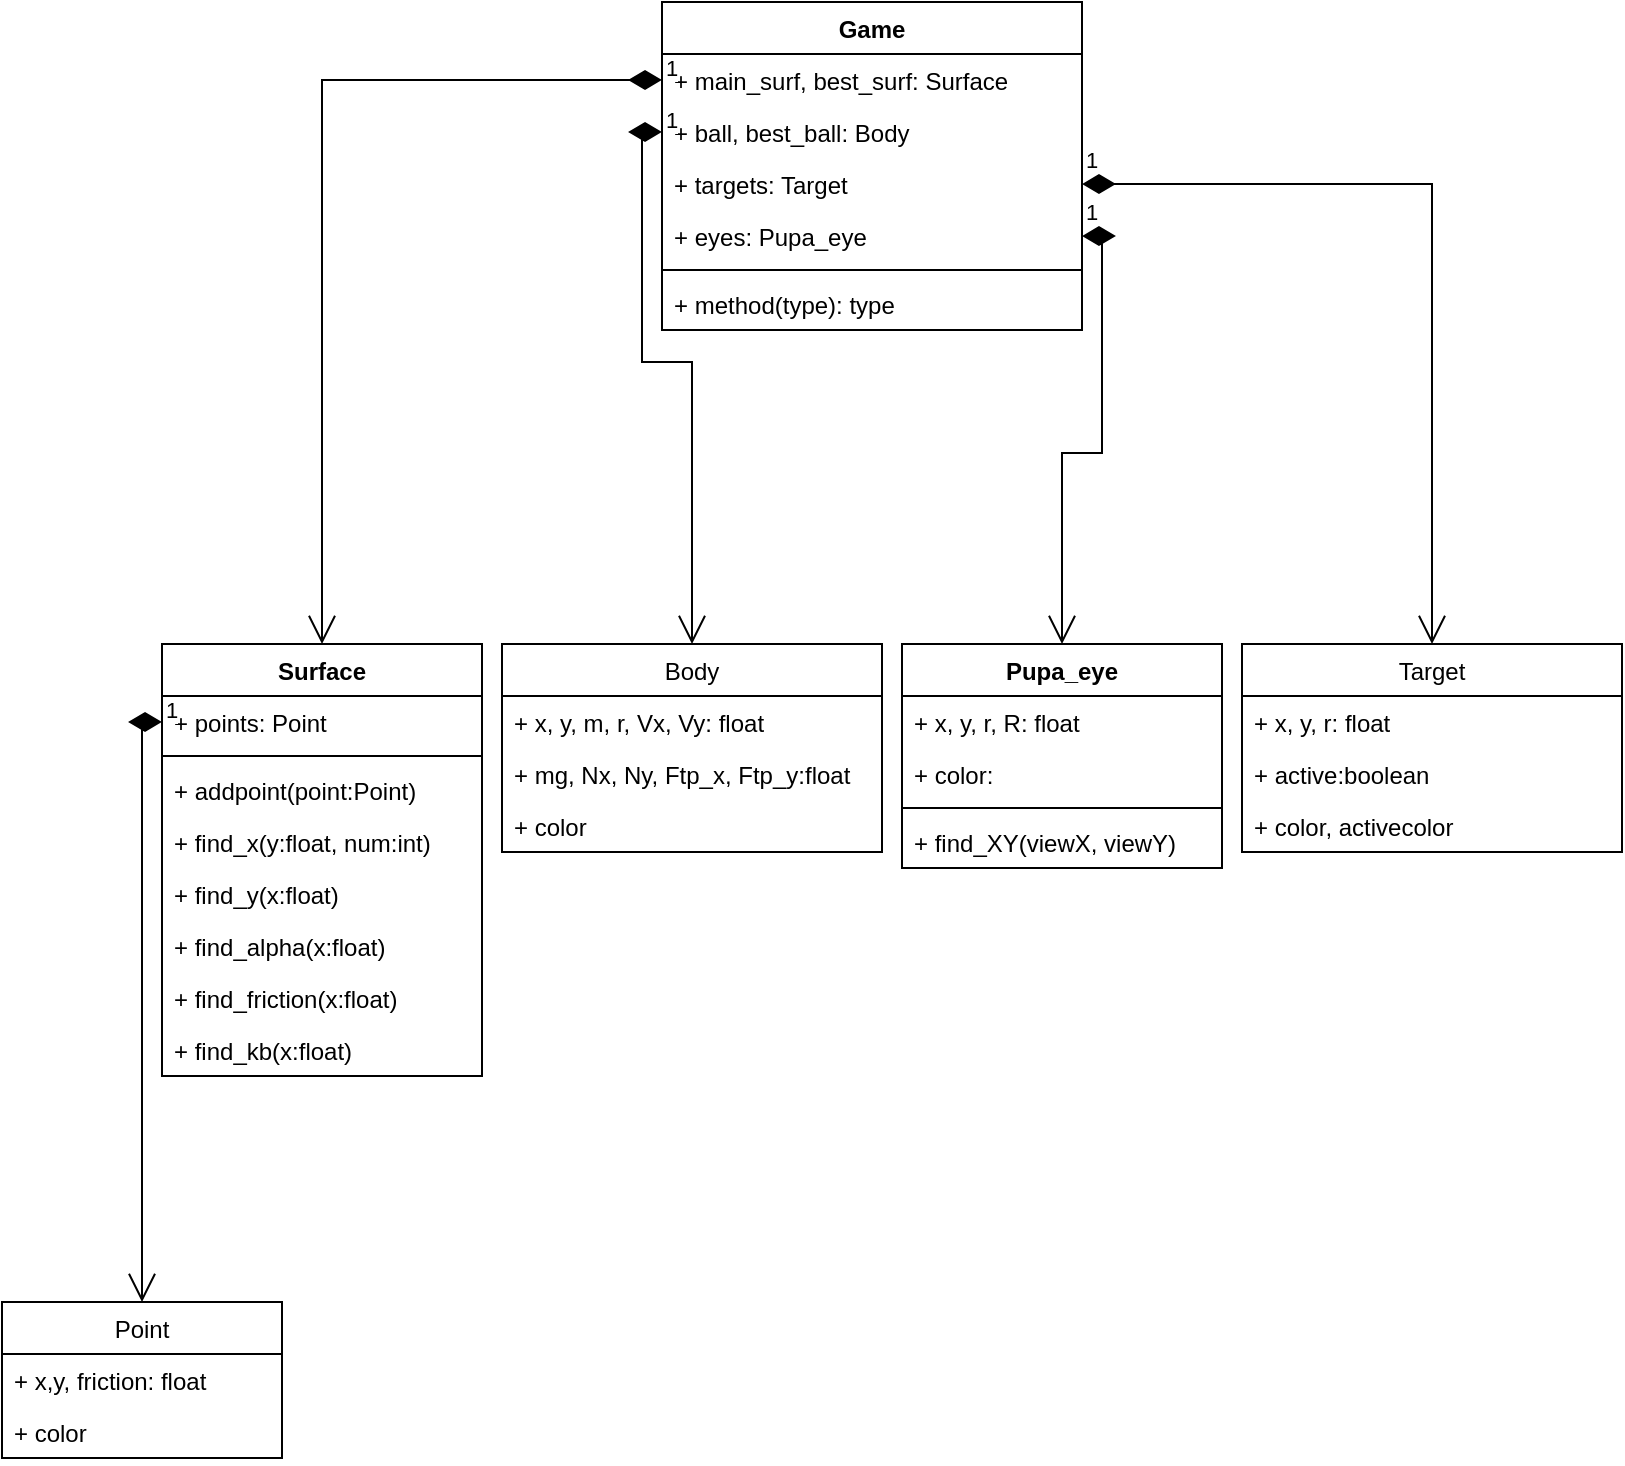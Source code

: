 <mxfile version="15.8.2" type="github">
  <diagram name="Page-1" id="c4acf3e9-155e-7222-9cf6-157b1a14988f">
    <mxGraphModel dx="868" dy="477" grid="1" gridSize="10" guides="1" tooltips="1" connect="1" arrows="1" fold="1" page="1" pageScale="1" pageWidth="850" pageHeight="1100" background="none" math="0" shadow="0">
      <root>
        <mxCell id="0" />
        <mxCell id="1" parent="0" />
        <mxCell id="peJuNG5YIXIqP3zMiRu_-1" value="Surface" style="swimlane;fontStyle=1;align=center;verticalAlign=top;childLayout=stackLayout;horizontal=1;startSize=26;horizontalStack=0;resizeParent=1;resizeParentMax=0;resizeLast=0;collapsible=1;marginBottom=0;" parent="1" vertex="1">
          <mxGeometry x="110" y="341" width="160" height="216" as="geometry">
            <mxRectangle x="280" y="190" width="80" height="26" as="alternateBounds" />
          </mxGeometry>
        </mxCell>
        <mxCell id="peJuNG5YIXIqP3zMiRu_-2" value="+ points: Point" style="text;strokeColor=none;fillColor=none;align=left;verticalAlign=top;spacingLeft=4;spacingRight=4;overflow=hidden;rotatable=0;points=[[0,0.5],[1,0.5]];portConstraint=eastwest;" parent="peJuNG5YIXIqP3zMiRu_-1" vertex="1">
          <mxGeometry y="26" width="160" height="26" as="geometry" />
        </mxCell>
        <mxCell id="peJuNG5YIXIqP3zMiRu_-3" value="" style="line;strokeWidth=1;fillColor=none;align=left;verticalAlign=middle;spacingTop=-1;spacingLeft=3;spacingRight=3;rotatable=0;labelPosition=right;points=[];portConstraint=eastwest;" parent="peJuNG5YIXIqP3zMiRu_-1" vertex="1">
          <mxGeometry y="52" width="160" height="8" as="geometry" />
        </mxCell>
        <mxCell id="peJuNG5YIXIqP3zMiRu_-4" value="+ addpoint(point:Point)" style="text;strokeColor=none;fillColor=none;align=left;verticalAlign=top;spacingLeft=4;spacingRight=4;overflow=hidden;rotatable=0;points=[[0,0.5],[1,0.5]];portConstraint=eastwest;" parent="peJuNG5YIXIqP3zMiRu_-1" vertex="1">
          <mxGeometry y="60" width="160" height="26" as="geometry" />
        </mxCell>
        <mxCell id="peJuNG5YIXIqP3zMiRu_-14" value="+ find_x(y:float, num:int)" style="text;strokeColor=none;fillColor=none;align=left;verticalAlign=top;spacingLeft=4;spacingRight=4;overflow=hidden;rotatable=0;points=[[0,0.5],[1,0.5]];portConstraint=eastwest;" parent="peJuNG5YIXIqP3zMiRu_-1" vertex="1">
          <mxGeometry y="86" width="160" height="26" as="geometry" />
        </mxCell>
        <mxCell id="peJuNG5YIXIqP3zMiRu_-15" value="+ find_y(x:float)" style="text;strokeColor=none;fillColor=none;align=left;verticalAlign=top;spacingLeft=4;spacingRight=4;overflow=hidden;rotatable=0;points=[[0,0.5],[1,0.5]];portConstraint=eastwest;" parent="peJuNG5YIXIqP3zMiRu_-1" vertex="1">
          <mxGeometry y="112" width="160" height="26" as="geometry" />
        </mxCell>
        <mxCell id="peJuNG5YIXIqP3zMiRu_-16" value="+ find_alpha(x:float)" style="text;strokeColor=none;fillColor=none;align=left;verticalAlign=top;spacingLeft=4;spacingRight=4;overflow=hidden;rotatable=0;points=[[0,0.5],[1,0.5]];portConstraint=eastwest;" parent="peJuNG5YIXIqP3zMiRu_-1" vertex="1">
          <mxGeometry y="138" width="160" height="26" as="geometry" />
        </mxCell>
        <mxCell id="peJuNG5YIXIqP3zMiRu_-17" value="+ find_friction(x:float)" style="text;strokeColor=none;fillColor=none;align=left;verticalAlign=top;spacingLeft=4;spacingRight=4;overflow=hidden;rotatable=0;points=[[0,0.5],[1,0.5]];portConstraint=eastwest;" parent="peJuNG5YIXIqP3zMiRu_-1" vertex="1">
          <mxGeometry y="164" width="160" height="26" as="geometry" />
        </mxCell>
        <mxCell id="peJuNG5YIXIqP3zMiRu_-18" value="+ find_kb(x:float)" style="text;strokeColor=none;fillColor=none;align=left;verticalAlign=top;spacingLeft=4;spacingRight=4;overflow=hidden;rotatable=0;points=[[0,0.5],[1,0.5]];portConstraint=eastwest;" parent="peJuNG5YIXIqP3zMiRu_-1" vertex="1">
          <mxGeometry y="190" width="160" height="26" as="geometry" />
        </mxCell>
        <mxCell id="peJuNG5YIXIqP3zMiRu_-5" value="Body" style="swimlane;fontStyle=0;childLayout=stackLayout;horizontal=1;startSize=26;fillColor=none;horizontalStack=0;resizeParent=1;resizeParentMax=0;resizeLast=0;collapsible=1;marginBottom=0;" parent="1" vertex="1">
          <mxGeometry x="280" y="341" width="190" height="104" as="geometry">
            <mxRectangle x="100" y="126" width="60" height="26" as="alternateBounds" />
          </mxGeometry>
        </mxCell>
        <mxCell id="peJuNG5YIXIqP3zMiRu_-6" value="+ x, y, m, r, Vx, Vy: float" style="text;strokeColor=none;fillColor=none;align=left;verticalAlign=top;spacingLeft=4;spacingRight=4;overflow=hidden;rotatable=0;points=[[0,0.5],[1,0.5]];portConstraint=eastwest;" parent="peJuNG5YIXIqP3zMiRu_-5" vertex="1">
          <mxGeometry y="26" width="190" height="26" as="geometry" />
        </mxCell>
        <mxCell id="peJuNG5YIXIqP3zMiRu_-7" value="+ mg, Nx, Ny, Ftp_x, Ftp_y:float" style="text;strokeColor=none;fillColor=none;align=left;verticalAlign=top;spacingLeft=4;spacingRight=4;overflow=hidden;rotatable=0;points=[[0,0.5],[1,0.5]];portConstraint=eastwest;" parent="peJuNG5YIXIqP3zMiRu_-5" vertex="1">
          <mxGeometry y="52" width="190" height="26" as="geometry" />
        </mxCell>
        <mxCell id="peJuNG5YIXIqP3zMiRu_-8" value="+ color" style="text;strokeColor=none;fillColor=none;align=left;verticalAlign=top;spacingLeft=4;spacingRight=4;overflow=hidden;rotatable=0;points=[[0,0.5],[1,0.5]];portConstraint=eastwest;" parent="peJuNG5YIXIqP3zMiRu_-5" vertex="1">
          <mxGeometry y="78" width="190" height="26" as="geometry" />
        </mxCell>
        <mxCell id="peJuNG5YIXIqP3zMiRu_-9" value="Point" style="swimlane;fontStyle=0;childLayout=stackLayout;horizontal=1;startSize=26;fillColor=none;horizontalStack=0;resizeParent=1;resizeParentMax=0;resizeLast=0;collapsible=1;marginBottom=0;" parent="1" vertex="1">
          <mxGeometry x="30" y="670" width="140" height="78" as="geometry">
            <mxRectangle x="100" y="190" width="90" height="26" as="alternateBounds" />
          </mxGeometry>
        </mxCell>
        <mxCell id="peJuNG5YIXIqP3zMiRu_-10" value="+ x,y, friction: float" style="text;strokeColor=none;fillColor=none;align=left;verticalAlign=top;spacingLeft=4;spacingRight=4;overflow=hidden;rotatable=0;points=[[0,0.5],[1,0.5]];portConstraint=eastwest;" parent="peJuNG5YIXIqP3zMiRu_-9" vertex="1">
          <mxGeometry y="26" width="140" height="26" as="geometry" />
        </mxCell>
        <mxCell id="peJuNG5YIXIqP3zMiRu_-11" value="+ color" style="text;strokeColor=none;fillColor=none;align=left;verticalAlign=top;spacingLeft=4;spacingRight=4;overflow=hidden;rotatable=0;points=[[0,0.5],[1,0.5]];portConstraint=eastwest;" parent="peJuNG5YIXIqP3zMiRu_-9" vertex="1">
          <mxGeometry y="52" width="140" height="26" as="geometry" />
        </mxCell>
        <mxCell id="peJuNG5YIXIqP3zMiRu_-25" value="Pupa_eye" style="swimlane;fontStyle=1;align=center;verticalAlign=top;childLayout=stackLayout;horizontal=1;startSize=26;horizontalStack=0;resizeParent=1;resizeParentMax=0;resizeLast=0;collapsible=1;marginBottom=0;" parent="1" vertex="1">
          <mxGeometry x="480" y="341" width="160" height="112" as="geometry" />
        </mxCell>
        <mxCell id="peJuNG5YIXIqP3zMiRu_-26" value="+ x, y, r, R: float" style="text;strokeColor=none;fillColor=none;align=left;verticalAlign=top;spacingLeft=4;spacingRight=4;overflow=hidden;rotatable=0;points=[[0,0.5],[1,0.5]];portConstraint=eastwest;" parent="peJuNG5YIXIqP3zMiRu_-25" vertex="1">
          <mxGeometry y="26" width="160" height="26" as="geometry" />
        </mxCell>
        <mxCell id="peJuNG5YIXIqP3zMiRu_-29" value="+ color:" style="text;strokeColor=none;fillColor=none;align=left;verticalAlign=top;spacingLeft=4;spacingRight=4;overflow=hidden;rotatable=0;points=[[0,0.5],[1,0.5]];portConstraint=eastwest;" parent="peJuNG5YIXIqP3zMiRu_-25" vertex="1">
          <mxGeometry y="52" width="160" height="26" as="geometry" />
        </mxCell>
        <mxCell id="peJuNG5YIXIqP3zMiRu_-27" value="" style="line;strokeWidth=1;fillColor=none;align=left;verticalAlign=middle;spacingTop=-1;spacingLeft=3;spacingRight=3;rotatable=0;labelPosition=right;points=[];portConstraint=eastwest;" parent="peJuNG5YIXIqP3zMiRu_-25" vertex="1">
          <mxGeometry y="78" width="160" height="8" as="geometry" />
        </mxCell>
        <mxCell id="peJuNG5YIXIqP3zMiRu_-28" value="+ find_XY(viewX, viewY)" style="text;strokeColor=none;fillColor=none;align=left;verticalAlign=top;spacingLeft=4;spacingRight=4;overflow=hidden;rotatable=0;points=[[0,0.5],[1,0.5]];portConstraint=eastwest;" parent="peJuNG5YIXIqP3zMiRu_-25" vertex="1">
          <mxGeometry y="86" width="160" height="26" as="geometry" />
        </mxCell>
        <mxCell id="peJuNG5YIXIqP3zMiRu_-30" value="Target" style="swimlane;fontStyle=0;childLayout=stackLayout;horizontal=1;startSize=26;fillColor=none;horizontalStack=0;resizeParent=1;resizeParentMax=0;resizeLast=0;collapsible=1;marginBottom=0;" parent="1" vertex="1">
          <mxGeometry x="650" y="341" width="190" height="104" as="geometry">
            <mxRectangle x="100" y="126" width="60" height="26" as="alternateBounds" />
          </mxGeometry>
        </mxCell>
        <mxCell id="peJuNG5YIXIqP3zMiRu_-31" value="+ x, y, r: float" style="text;strokeColor=none;fillColor=none;align=left;verticalAlign=top;spacingLeft=4;spacingRight=4;overflow=hidden;rotatable=0;points=[[0,0.5],[1,0.5]];portConstraint=eastwest;" parent="peJuNG5YIXIqP3zMiRu_-30" vertex="1">
          <mxGeometry y="26" width="190" height="26" as="geometry" />
        </mxCell>
        <mxCell id="peJuNG5YIXIqP3zMiRu_-32" value="+ active:boolean" style="text;strokeColor=none;fillColor=none;align=left;verticalAlign=top;spacingLeft=4;spacingRight=4;overflow=hidden;rotatable=0;points=[[0,0.5],[1,0.5]];portConstraint=eastwest;" parent="peJuNG5YIXIqP3zMiRu_-30" vertex="1">
          <mxGeometry y="52" width="190" height="26" as="geometry" />
        </mxCell>
        <mxCell id="peJuNG5YIXIqP3zMiRu_-33" value="+ color, activecolor" style="text;strokeColor=none;fillColor=none;align=left;verticalAlign=top;spacingLeft=4;spacingRight=4;overflow=hidden;rotatable=0;points=[[0,0.5],[1,0.5]];portConstraint=eastwest;" parent="peJuNG5YIXIqP3zMiRu_-30" vertex="1">
          <mxGeometry y="78" width="190" height="26" as="geometry" />
        </mxCell>
        <mxCell id="peJuNG5YIXIqP3zMiRu_-36" value="1" style="endArrow=open;html=1;endSize=12;startArrow=diamondThin;startSize=14;startFill=1;edgeStyle=orthogonalEdgeStyle;align=left;verticalAlign=bottom;rounded=0;entryX=0.5;entryY=0;entryDx=0;entryDy=0;exitX=0;exitY=0.5;exitDx=0;exitDy=0;" parent="1" source="peJuNG5YIXIqP3zMiRu_-2" target="peJuNG5YIXIqP3zMiRu_-9" edge="1">
          <mxGeometry x="-1" y="3" relative="1" as="geometry">
            <mxPoint x="240" y="621" as="sourcePoint" />
            <mxPoint x="500" y="411" as="targetPoint" />
          </mxGeometry>
        </mxCell>
        <mxCell id="peJuNG5YIXIqP3zMiRu_-38" value="Game" style="swimlane;fontStyle=1;align=center;verticalAlign=top;childLayout=stackLayout;horizontal=1;startSize=26;horizontalStack=0;resizeParent=1;resizeParentMax=0;resizeLast=0;collapsible=1;marginBottom=0;" parent="1" vertex="1">
          <mxGeometry x="360" y="20" width="210" height="164" as="geometry" />
        </mxCell>
        <mxCell id="peJuNG5YIXIqP3zMiRu_-39" value="+ main_surf, best_surf: Surface" style="text;strokeColor=none;fillColor=none;align=left;verticalAlign=top;spacingLeft=4;spacingRight=4;overflow=hidden;rotatable=0;points=[[0,0.5],[1,0.5]];portConstraint=eastwest;" parent="peJuNG5YIXIqP3zMiRu_-38" vertex="1">
          <mxGeometry y="26" width="210" height="26" as="geometry" />
        </mxCell>
        <mxCell id="peJuNG5YIXIqP3zMiRu_-45" value="+ ball, best_ball: Body" style="text;strokeColor=none;fillColor=none;align=left;verticalAlign=top;spacingLeft=4;spacingRight=4;overflow=hidden;rotatable=0;points=[[0,0.5],[1,0.5]];portConstraint=eastwest;" parent="peJuNG5YIXIqP3zMiRu_-38" vertex="1">
          <mxGeometry y="52" width="210" height="26" as="geometry" />
        </mxCell>
        <mxCell id="peJuNG5YIXIqP3zMiRu_-46" value="+ targets: Target" style="text;strokeColor=none;fillColor=none;align=left;verticalAlign=top;spacingLeft=4;spacingRight=4;overflow=hidden;rotatable=0;points=[[0,0.5],[1,0.5]];portConstraint=eastwest;" parent="peJuNG5YIXIqP3zMiRu_-38" vertex="1">
          <mxGeometry y="78" width="210" height="26" as="geometry" />
        </mxCell>
        <mxCell id="peJuNG5YIXIqP3zMiRu_-47" value="+ eyes: Pupa_eye" style="text;strokeColor=none;fillColor=none;align=left;verticalAlign=top;spacingLeft=4;spacingRight=4;overflow=hidden;rotatable=0;points=[[0,0.5],[1,0.5]];portConstraint=eastwest;" parent="peJuNG5YIXIqP3zMiRu_-38" vertex="1">
          <mxGeometry y="104" width="210" height="26" as="geometry" />
        </mxCell>
        <mxCell id="peJuNG5YIXIqP3zMiRu_-40" value="" style="line;strokeWidth=1;fillColor=none;align=left;verticalAlign=middle;spacingTop=-1;spacingLeft=3;spacingRight=3;rotatable=0;labelPosition=right;points=[];portConstraint=eastwest;" parent="peJuNG5YIXIqP3zMiRu_-38" vertex="1">
          <mxGeometry y="130" width="210" height="8" as="geometry" />
        </mxCell>
        <mxCell id="peJuNG5YIXIqP3zMiRu_-41" value="+ method(type): type" style="text;strokeColor=none;fillColor=none;align=left;verticalAlign=top;spacingLeft=4;spacingRight=4;overflow=hidden;rotatable=0;points=[[0,0.5],[1,0.5]];portConstraint=eastwest;" parent="peJuNG5YIXIqP3zMiRu_-38" vertex="1">
          <mxGeometry y="138" width="210" height="26" as="geometry" />
        </mxCell>
        <mxCell id="peJuNG5YIXIqP3zMiRu_-43" value="1" style="endArrow=open;html=1;endSize=12;startArrow=diamondThin;startSize=14;startFill=1;edgeStyle=orthogonalEdgeStyle;align=left;verticalAlign=bottom;rounded=0;exitX=0;exitY=0.5;exitDx=0;exitDy=0;entryX=0.5;entryY=0;entryDx=0;entryDy=0;" parent="1" source="peJuNG5YIXIqP3zMiRu_-39" target="peJuNG5YIXIqP3zMiRu_-1" edge="1">
          <mxGeometry x="-1" y="3" relative="1" as="geometry">
            <mxPoint x="140" y="130" as="sourcePoint" />
            <mxPoint x="300" y="130" as="targetPoint" />
          </mxGeometry>
        </mxCell>
        <mxCell id="peJuNG5YIXIqP3zMiRu_-44" value="1" style="endArrow=open;html=1;endSize=12;startArrow=diamondThin;startSize=14;startFill=1;edgeStyle=orthogonalEdgeStyle;align=left;verticalAlign=bottom;rounded=0;exitX=0;exitY=0.5;exitDx=0;exitDy=0;entryX=0.5;entryY=0;entryDx=0;entryDy=0;" parent="1" source="peJuNG5YIXIqP3zMiRu_-45" target="peJuNG5YIXIqP3zMiRu_-5" edge="1">
          <mxGeometry x="-1" y="3" relative="1" as="geometry">
            <mxPoint x="420" y="150" as="sourcePoint" />
            <mxPoint x="580" y="150" as="targetPoint" />
            <Array as="points">
              <mxPoint x="350" y="85" />
              <mxPoint x="350" y="200" />
              <mxPoint x="375" y="200" />
            </Array>
          </mxGeometry>
        </mxCell>
        <mxCell id="peJuNG5YIXIqP3zMiRu_-48" value="1" style="endArrow=open;html=1;endSize=12;startArrow=diamondThin;startSize=14;startFill=1;edgeStyle=orthogonalEdgeStyle;align=left;verticalAlign=bottom;rounded=0;entryX=0.5;entryY=0;entryDx=0;entryDy=0;" parent="1" source="peJuNG5YIXIqP3zMiRu_-46" target="peJuNG5YIXIqP3zMiRu_-30" edge="1">
          <mxGeometry x="-1" y="3" relative="1" as="geometry">
            <mxPoint x="610" y="130" as="sourcePoint" />
            <mxPoint x="580" y="150" as="targetPoint" />
          </mxGeometry>
        </mxCell>
        <mxCell id="peJuNG5YIXIqP3zMiRu_-49" value="1" style="endArrow=open;html=1;endSize=12;startArrow=diamondThin;startSize=14;startFill=1;edgeStyle=orthogonalEdgeStyle;align=left;verticalAlign=bottom;rounded=0;entryX=0.5;entryY=0;entryDx=0;entryDy=0;" parent="1" source="peJuNG5YIXIqP3zMiRu_-47" target="peJuNG5YIXIqP3zMiRu_-25" edge="1">
          <mxGeometry x="-1" y="3" relative="1" as="geometry">
            <mxPoint x="420" y="150" as="sourcePoint" />
            <mxPoint x="580" y="150" as="targetPoint" />
          </mxGeometry>
        </mxCell>
      </root>
    </mxGraphModel>
  </diagram>
</mxfile>
